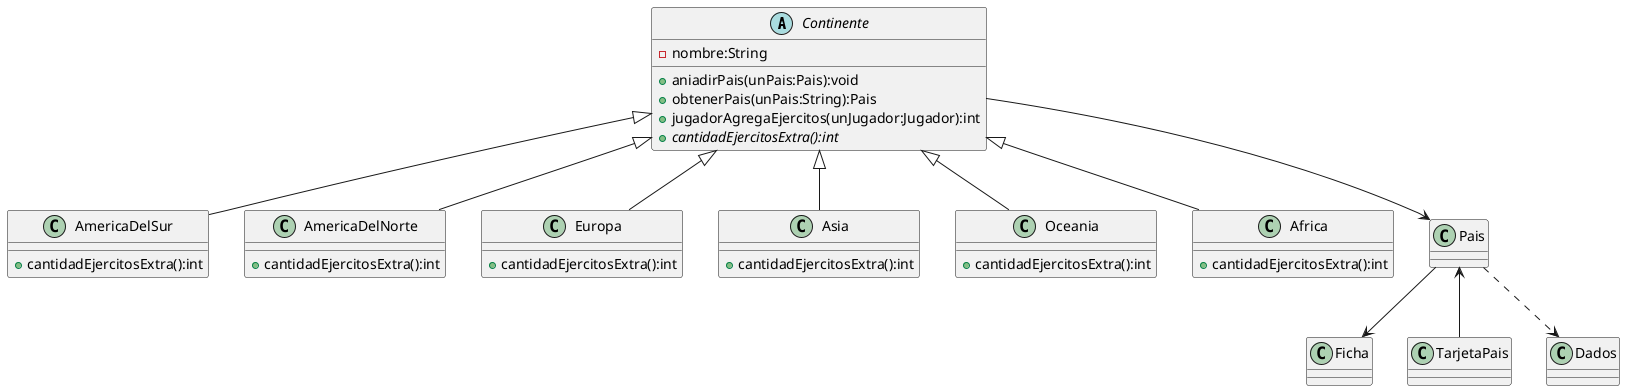 @startuml ClasesContinente

abstract class Continente{
    - nombre:String
    + aniadirPais(unPais:Pais):void
    + obtenerPais(unPais:String):Pais
    +jugadorAgregaEjercitos(unJugador:Jugador):int
    +{abstract} cantidadEjercitosExtra():int

}
class AmericaDelSur{
    + cantidadEjercitosExtra():int
}
class AmericaDelNorte{
    + cantidadEjercitosExtra():int
}
class Europa{
    + cantidadEjercitosExtra():int
}
class Asia{
    + cantidadEjercitosExtra():int
}
class Oceania{
    + cantidadEjercitosExtra():int
}
class Africa{
    + cantidadEjercitosExtra():int
}



Continente <|-- AmericaDelSur
Continente <|-- AmericaDelNorte
Continente <|-- Asia
Continente <|-- Europa
Continente <|-- Oceania
Continente <|-- Africa

Continente --> Pais
Pais --> Ficha
Pais <-- TarjetaPais
Pais ..> Dados

@enduml